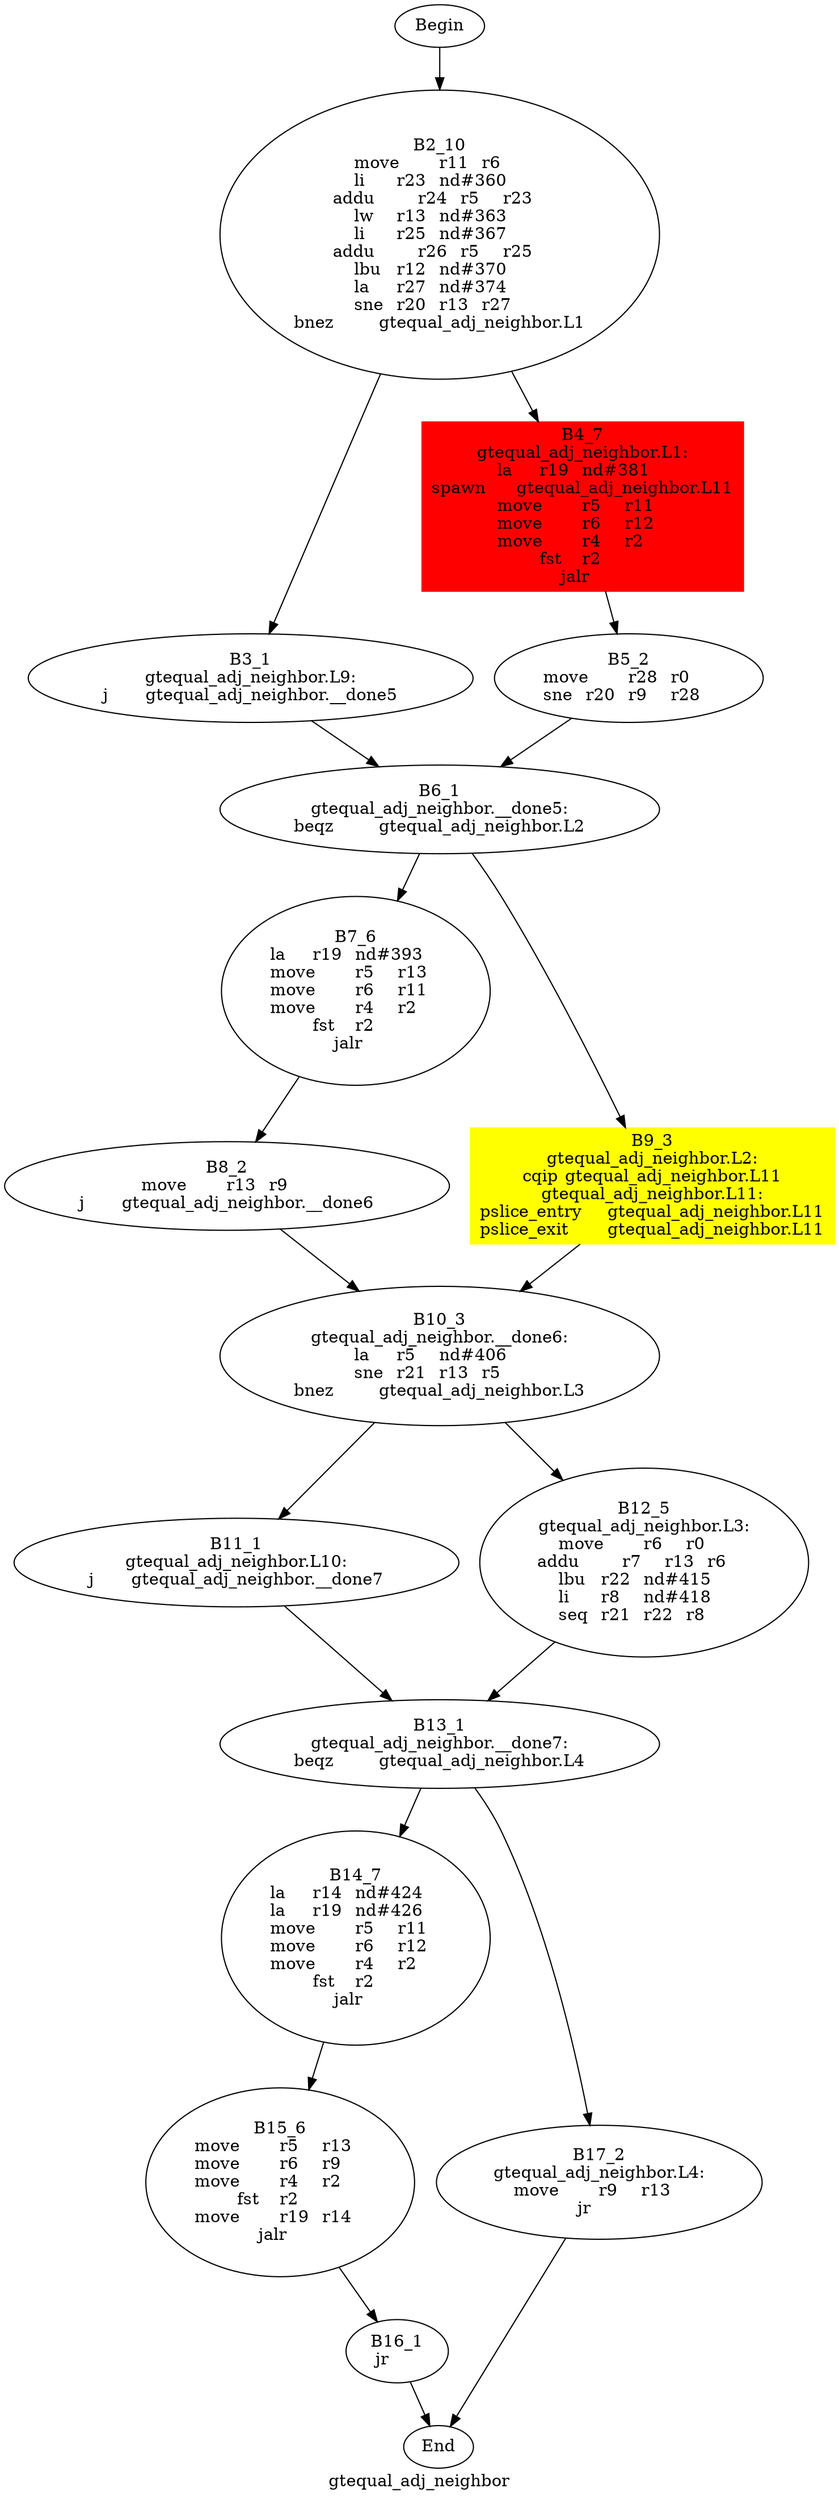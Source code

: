 digraph G{
	label = "gtequal_adj_neighbor"	style = "dashed";
	color = purple;
	Node0 [label = "Begin"];
	Node0 -> {Node2 }
	Node1 [label = "End"];
	Node1 -> {}
	Node2 [label = "B2_10\nmove	r11	r6	\nli	r23	nd#360	\naddu	r24	r5	r23	\nlw	r13	nd#363	\nli	r25	nd#367	\naddu	r26	r5	r25	\nlbu	r12	nd#370	\nla	r27	nd#374	\nsne	r20	r13	r27	\nbnez	gtequal_adj_neighbor.L1\n"];
	Node2 -> {Node3 Node4 }
	Node3 [label = "B3_1\ngtequal_adj_neighbor.L9:\nj	gtequal_adj_neighbor.__done5\n"];
	Node3 -> {Node6 }
	Node4 [label = "B4_7\ngtequal_adj_neighbor.L1:\nla	r19	nd#381	\nspawn	gtequal_adj_neighbor.L11\nmove	r5	r11	\nmove	r6	r12	\nmove	r4	r2	\nfst	r2	\njalr	\n"];
	Node4 -> {Node5 }
	Node5 [label = "B5_2\nmove	r28	r0	\nsne	r20	r9	r28	\n"];
	Node5 -> {Node6 }
	Node6 [label = "B6_1\ngtequal_adj_neighbor.__done5:\nbeqz	gtequal_adj_neighbor.L2\n"];
	Node6 -> {Node7 Node9 }
	Node7 [label = "B7_6\nla	r19	nd#393	\nmove	r5	r13	\nmove	r6	r11	\nmove	r4	r2	\nfst	r2	\njalr	\n"];
	Node7 -> {Node8 }
	Node8 [label = "B8_2\nmove	r13	r9	\nj	gtequal_adj_neighbor.__done6\n"];
	Node8 -> {Node10 }
	Node9 [label = "B9_3\ngtequal_adj_neighbor.L2:\ncqip	gtequal_adj_neighbor.L11\ngtequal_adj_neighbor.L11:\npslice_entry	gtequal_adj_neighbor.L11\npslice_exit	gtequal_adj_neighbor.L11\n"];
	Node9 -> {Node10 }
	Node10 [label = "B10_3\ngtequal_adj_neighbor.__done6:\nla	r5	nd#406	\nsne	r21	r13	r5	\nbnez	gtequal_adj_neighbor.L3\n"];
	Node10 -> {Node11 Node12 }
	Node11 [label = "B11_1\ngtequal_adj_neighbor.L10:\nj	gtequal_adj_neighbor.__done7\n"];
	Node11 -> {Node13 }
	Node12 [label = "B12_5\ngtequal_adj_neighbor.L3:\nmove	r6	r0	\naddu	r7	r13	r6	\nlbu	r22	nd#415	\nli	r8	nd#418	\nseq	r21	r22	r8	\n"];
	Node12 -> {Node13 }
	Node13 [label = "B13_1\ngtequal_adj_neighbor.__done7:\nbeqz	gtequal_adj_neighbor.L4\n"];
	Node13 -> {Node14 Node17 }
	Node14 [label = "B14_7\nla	r14	nd#424	\nla	r19	nd#426	\nmove	r5	r11	\nmove	r6	r12	\nmove	r4	r2	\nfst	r2	\njalr	\n"];
	Node14 -> {Node15 }
	Node15 [label = "B15_6\nmove	r5	r13	\nmove	r6	r9	\nmove	r4	r2	\nfst	r2	\nmove	r19	r14	\njalr	\n"];
	Node15 -> {Node16 }
	Node16 [label = "B16_1\njr	\n"];
	Node16 -> {Node1 }
	Node17 [label = "B17_2\ngtequal_adj_neighbor.L4:\nmove	r9	r13	\njr	\n"];
	Node17 -> {Node1 }
	Node4 [shape = box ,style=filled ,color=red];
	Node9 [shape = polygon ,style=filled ,color=yellow];
}
